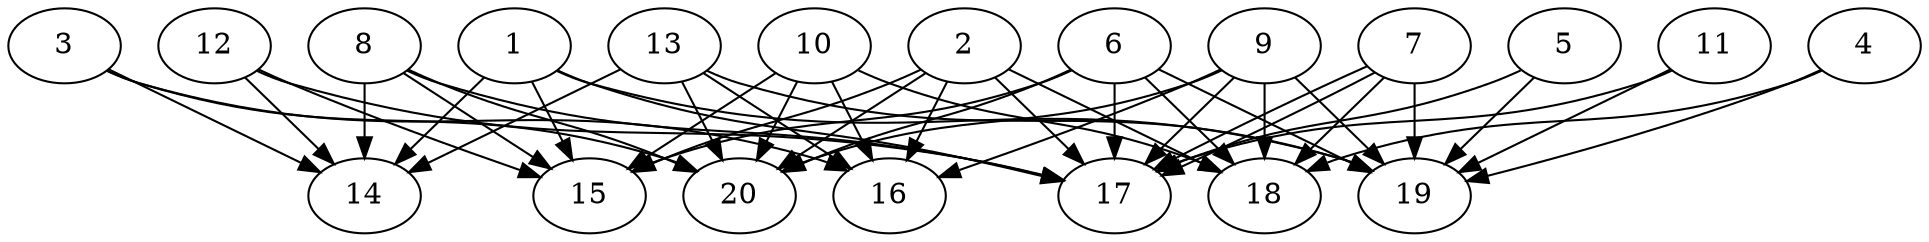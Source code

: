 // DAG automatically generated by daggen at Thu Oct  3 13:58:42 2019
// ./daggen --dot -n 20 --ccr 0.5 --fat 0.9 --regular 0.9 --density 0.9 --mindata 5242880 --maxdata 52428800 
digraph G {
  1 [size="32548864", alpha="0.10", expect_size="16274432"] 
  1 -> 14 [size ="16274432"]
  1 -> 15 [size ="16274432"]
  1 -> 17 [size ="16274432"]
  1 -> 19 [size ="16274432"]
  2 [size="102840320", alpha="0.18", expect_size="51420160"] 
  2 -> 15 [size ="51420160"]
  2 -> 16 [size ="51420160"]
  2 -> 17 [size ="51420160"]
  2 -> 18 [size ="51420160"]
  2 -> 20 [size ="51420160"]
  3 [size="95242240", alpha="0.16", expect_size="47621120"] 
  3 -> 14 [size ="47621120"]
  3 -> 16 [size ="47621120"]
  3 -> 20 [size ="47621120"]
  4 [size="57032704", alpha="0.07", expect_size="28516352"] 
  4 -> 18 [size ="28516352"]
  4 -> 19 [size ="28516352"]
  5 [size="101054464", alpha="0.01", expect_size="50527232"] 
  5 -> 17 [size ="50527232"]
  5 -> 19 [size ="50527232"]
  6 [size="19998720", alpha="0.01", expect_size="9999360"] 
  6 -> 15 [size ="9999360"]
  6 -> 17 [size ="9999360"]
  6 -> 18 [size ="9999360"]
  6 -> 19 [size ="9999360"]
  6 -> 20 [size ="9999360"]
  7 [size="51240960", alpha="0.04", expect_size="25620480"] 
  7 -> 17 [size ="25620480"]
  7 -> 17 [size ="25620480"]
  7 -> 18 [size ="25620480"]
  7 -> 19 [size ="25620480"]
  8 [size="69351424", alpha="0.13", expect_size="34675712"] 
  8 -> 14 [size ="34675712"]
  8 -> 15 [size ="34675712"]
  8 -> 17 [size ="34675712"]
  8 -> 20 [size ="34675712"]
  9 [size="81123328", alpha="0.03", expect_size="40561664"] 
  9 -> 16 [size ="40561664"]
  9 -> 17 [size ="40561664"]
  9 -> 18 [size ="40561664"]
  9 -> 19 [size ="40561664"]
  9 -> 20 [size ="40561664"]
  10 [size="82630656", alpha="0.06", expect_size="41315328"] 
  10 -> 15 [size ="41315328"]
  10 -> 16 [size ="41315328"]
  10 -> 18 [size ="41315328"]
  10 -> 20 [size ="41315328"]
  11 [size="92379136", alpha="0.00", expect_size="46189568"] 
  11 -> 17 [size ="46189568"]
  11 -> 19 [size ="46189568"]
  12 [size="44271616", alpha="0.07", expect_size="22135808"] 
  12 -> 14 [size ="22135808"]
  12 -> 15 [size ="22135808"]
  12 -> 17 [size ="22135808"]
  13 [size="34447360", alpha="0.07", expect_size="17223680"] 
  13 -> 14 [size ="17223680"]
  13 -> 16 [size ="17223680"]
  13 -> 19 [size ="17223680"]
  13 -> 20 [size ="17223680"]
  14 [size="16459776", alpha="0.03", expect_size="8229888"] 
  15 [size="51382272", alpha="0.02", expect_size="25691136"] 
  16 [size="57313280", alpha="0.12", expect_size="28656640"] 
  17 [size="61825024", alpha="0.13", expect_size="30912512"] 
  18 [size="82010112", alpha="0.16", expect_size="41005056"] 
  19 [size="47603712", alpha="0.11", expect_size="23801856"] 
  20 [size="62152704", alpha="0.17", expect_size="31076352"] 
}
